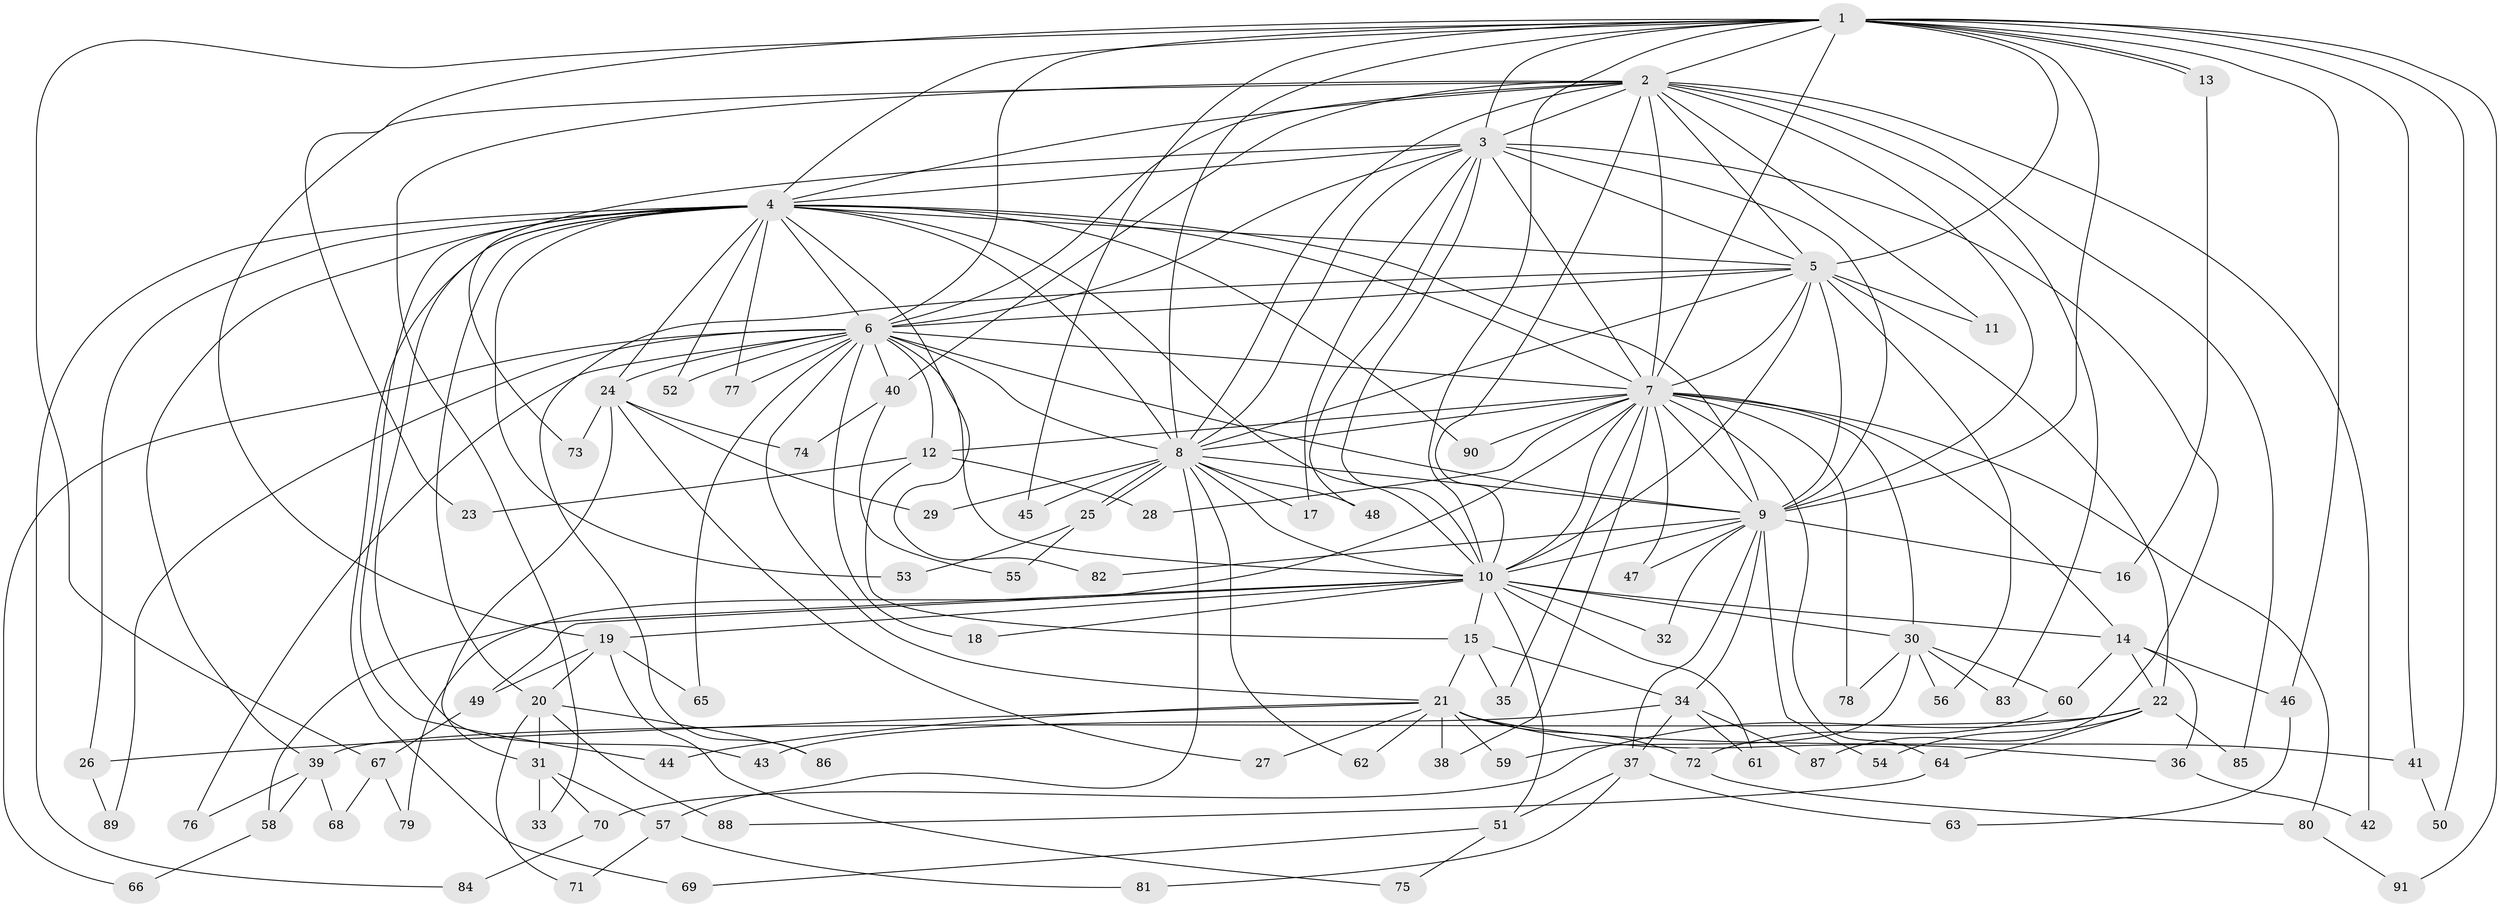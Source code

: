 // Generated by graph-tools (version 1.1) at 2025/14/03/09/25 04:14:02]
// undirected, 91 vertices, 207 edges
graph export_dot {
graph [start="1"]
  node [color=gray90,style=filled];
  1;
  2;
  3;
  4;
  5;
  6;
  7;
  8;
  9;
  10;
  11;
  12;
  13;
  14;
  15;
  16;
  17;
  18;
  19;
  20;
  21;
  22;
  23;
  24;
  25;
  26;
  27;
  28;
  29;
  30;
  31;
  32;
  33;
  34;
  35;
  36;
  37;
  38;
  39;
  40;
  41;
  42;
  43;
  44;
  45;
  46;
  47;
  48;
  49;
  50;
  51;
  52;
  53;
  54;
  55;
  56;
  57;
  58;
  59;
  60;
  61;
  62;
  63;
  64;
  65;
  66;
  67;
  68;
  69;
  70;
  71;
  72;
  73;
  74;
  75;
  76;
  77;
  78;
  79;
  80;
  81;
  82;
  83;
  84;
  85;
  86;
  87;
  88;
  89;
  90;
  91;
  1 -- 2;
  1 -- 3;
  1 -- 4;
  1 -- 5;
  1 -- 6;
  1 -- 7;
  1 -- 8;
  1 -- 9;
  1 -- 10;
  1 -- 13;
  1 -- 13;
  1 -- 23;
  1 -- 41;
  1 -- 45;
  1 -- 46;
  1 -- 50;
  1 -- 67;
  1 -- 91;
  2 -- 3;
  2 -- 4;
  2 -- 5;
  2 -- 6;
  2 -- 7;
  2 -- 8;
  2 -- 9;
  2 -- 10;
  2 -- 11;
  2 -- 19;
  2 -- 33;
  2 -- 40;
  2 -- 42;
  2 -- 83;
  2 -- 85;
  3 -- 4;
  3 -- 5;
  3 -- 6;
  3 -- 7;
  3 -- 8;
  3 -- 9;
  3 -- 10;
  3 -- 17;
  3 -- 48;
  3 -- 73;
  3 -- 87;
  4 -- 5;
  4 -- 6;
  4 -- 7;
  4 -- 8;
  4 -- 9;
  4 -- 10;
  4 -- 20;
  4 -- 24;
  4 -- 26;
  4 -- 39;
  4 -- 43;
  4 -- 44;
  4 -- 52;
  4 -- 53;
  4 -- 69;
  4 -- 77;
  4 -- 82;
  4 -- 84;
  4 -- 90;
  5 -- 6;
  5 -- 7;
  5 -- 8;
  5 -- 9;
  5 -- 10;
  5 -- 11;
  5 -- 22;
  5 -- 56;
  5 -- 86;
  6 -- 7;
  6 -- 8;
  6 -- 9;
  6 -- 10;
  6 -- 12;
  6 -- 18;
  6 -- 21;
  6 -- 24;
  6 -- 40;
  6 -- 52;
  6 -- 65;
  6 -- 66;
  6 -- 76;
  6 -- 77;
  6 -- 89;
  7 -- 8;
  7 -- 9;
  7 -- 10;
  7 -- 12;
  7 -- 14;
  7 -- 28;
  7 -- 30;
  7 -- 35;
  7 -- 38;
  7 -- 47;
  7 -- 64;
  7 -- 78;
  7 -- 79;
  7 -- 80;
  7 -- 90;
  8 -- 9;
  8 -- 10;
  8 -- 17;
  8 -- 25;
  8 -- 25;
  8 -- 29;
  8 -- 45;
  8 -- 48;
  8 -- 57;
  8 -- 62;
  9 -- 10;
  9 -- 16;
  9 -- 32;
  9 -- 34;
  9 -- 37;
  9 -- 47;
  9 -- 54;
  9 -- 82;
  10 -- 14;
  10 -- 15;
  10 -- 18;
  10 -- 19;
  10 -- 30;
  10 -- 32;
  10 -- 49;
  10 -- 51;
  10 -- 58;
  10 -- 61;
  12 -- 15;
  12 -- 23;
  12 -- 28;
  13 -- 16;
  14 -- 22;
  14 -- 36;
  14 -- 46;
  14 -- 60;
  15 -- 21;
  15 -- 34;
  15 -- 35;
  19 -- 20;
  19 -- 49;
  19 -- 65;
  19 -- 75;
  20 -- 31;
  20 -- 71;
  20 -- 86;
  20 -- 88;
  21 -- 26;
  21 -- 27;
  21 -- 36;
  21 -- 38;
  21 -- 41;
  21 -- 44;
  21 -- 59;
  21 -- 62;
  21 -- 72;
  22 -- 39;
  22 -- 54;
  22 -- 64;
  22 -- 70;
  22 -- 85;
  24 -- 27;
  24 -- 29;
  24 -- 31;
  24 -- 73;
  24 -- 74;
  25 -- 53;
  25 -- 55;
  26 -- 89;
  30 -- 56;
  30 -- 59;
  30 -- 60;
  30 -- 78;
  30 -- 83;
  31 -- 33;
  31 -- 57;
  31 -- 70;
  34 -- 37;
  34 -- 43;
  34 -- 61;
  34 -- 87;
  36 -- 42;
  37 -- 51;
  37 -- 63;
  37 -- 81;
  39 -- 58;
  39 -- 68;
  39 -- 76;
  40 -- 55;
  40 -- 74;
  41 -- 50;
  46 -- 63;
  49 -- 67;
  51 -- 69;
  51 -- 75;
  57 -- 71;
  57 -- 81;
  58 -- 66;
  60 -- 72;
  64 -- 88;
  67 -- 68;
  67 -- 79;
  70 -- 84;
  72 -- 80;
  80 -- 91;
}
